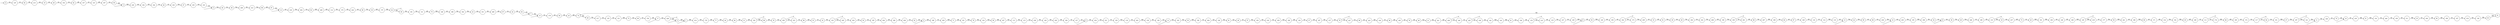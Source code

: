 digraph
{
  vcsn_context = "lat<letterset<char_letters(abc)>, letterset<char_letters(abc)>>, b"
  rankdir = LR
  edge [arrowhead = vee, arrowsize = .6]
  {
    node [shape = point, width = 0]
    I0
    I1
    I2
    I3
    I4
    I5
    I6
    I7
    I8
    I9
    I10
    I11
    I12
    I13
    I14
    I15
    I16
    I17
    F42
    F79
    F100
    F104
    F111
    F117
    F122
    F133
    F145
    F162
    F178
    F197
    F200
    F209
    F225
    F228
  }
  {
    node [shape = circle, style = rounded, width = 0.5]
    0
    1
    2
    3
    4
    5
    6
    7
    8
    9
    10
    11
    12
    13
    14
    15
    16
    17
    18
    19
    20
    21
    22
    23
    24
    25
    26
    27
    28
    29
    30
    31
    32
    33
    34
    35
    36
    37
    38
    39
    40
    41
    42
    43
    44
    45
    46
    47
    48
    49
    50
    51
    52
    53
    54
    55
    56
    57
    58
    59
    60
    61
    62
    63
    64
    65
    66
    67
    68
    69
    70
    71
    72
    73
    74
    75
    76
    77
    78
    79
    80
    81
    82
    83
    84
    85
    86
    87
    88
    89
    90
    91
    92
    93
    94
    95
    96
    97
    98
    99
    100
    101
    102
    103
    104
    105
    106
    107
    108
    109
    110
    111
    112
    113
    114
    115
    116
    117
    118
    119
    120
    121
    122
    123
    124
    125
    126
    127
    128
    129
    130
    131
    132
    133
    134
    135
    136
    137
    138
    139
    140
    141
    142
    143
    144
    145
    146
    147
    148
    149
    150
    151
    152
    153
    154
    155
    156
    157
    158
    159
    160
    161
    162
    163
    164
    165
    166
    167
    168
    169
    170
    171
    172
    173
    174
    175
    176
    177
    178
    179
    180
    181
    182
    183
    184
    185
    186
    187
    188
    189
    190
    191
    192
    193
    194
    195
    196
    197
    198
    199
    200
    201
    202
    203
    204
    205
    206
    207
    208
    209
    210
    211
    212
    213
    214
    215
    216
    217
    218
    219
    220
    221
    222
    223
    224
    225
    226
    227
    228
    229
    230
    231
    232
    233
    234
    235
    236
    237
    238
    239
    240
    241
    242
    243
    244
    245
    246
    247
    248
    249
  }
  I0 -> 0
  I1 -> 1
  I2 -> 2
  I3 -> 3
  I4 -> 4
  I5 -> 5
  I6 -> 6
  I7 -> 7
  I8 -> 8
  I9 -> 9
  I10 -> 10
  I11 -> 11
  I12 -> 12
  I13 -> 13
  I14 -> 14
  I15 -> 15
  I16 -> 16
  I17 -> 17
  0 -> 125 [label = "c|a"]
  1 -> 214 [label = "b|b"]
  2 -> 188 [label = "a|b"]
  3 -> 230 [label = "b|b"]
  4 -> 1 [label = "a|b"]
  5 -> 40 [label = "b|a"]
  6 -> 36 [label = "a|a"]
  7 -> 15 [label = "b|a"]
  8 -> 93 [label = "c|b"]
  9 -> 234 [label = "a|a"]
  10 -> 203 [label = "a|a"]
  11 -> 108 [label = "b|c"]
  12 -> 193 [label = "b|a"]
  13 -> 22 [label = "b|a"]
  14 -> 216 [label = "a|c"]
  15 -> 179 [label = "c|c"]
  16 -> 235 [label = "a|c"]
  17 -> 228 [label = "a|a"]
  18 -> 237 [label = "a|a"]
  19 -> 46 [label = "a|c"]
  20 -> 191 [label = "b|b"]
  21 -> 221 [label = "b|a"]
  22 -> 90 [label = "b|a"]
  23 -> 101 [label = "a|a"]
  24 -> 83 [label = "c|b"]
  25 -> 242 [label = "c|c"]
  26 -> 163 [label = "c|c"]
  27 -> 197 [label = "b|a"]
  28 -> 57 [label = "c|c"]
  29 -> 184 [label = "b|c"]
  30 -> 175 [label = "a|b"]
  31 -> 104 [label = "a|b"]
  32 -> 122 [label = "b|c"]
  33 -> 91 [label = "c|b"]
  34 -> 6 [label = "c|a"]
  35 -> 200 [label = "a|a"]
  36 -> 49 [label = "b|c"]
  37 -> 187 [label = "c|b"]
  38 -> 248 [label = "b|a"]
  39 -> 29 [label = "a|a"]
  40 -> 38 [label = "c|a"]
  41 -> 74 [label = "b|c"]
  42 -> F42
  42 -> 85 [label = "c|b"]
  43 -> 74 [label = "a|b"]
  44 -> 84 [label = "c|b"]
  45 -> 169 [label = "a|b"]
  46 -> 102 [label = "c|a"]
  47 -> 105 [label = "a|c"]
  48 -> 21 [label = "b|a"]
  49 -> 246 [label = "b|a"]
  50 -> 241 [label = "b|b"]
  51 -> 153 [label = "b|b"]
  52 -> 2 [label = "a|a"]
  53 -> 32 [label = "c|c"]
  54 -> 195 [label = "c|a"]
  55 -> 156 [label = "b|b"]
  56 -> 165 [label = "a|b"]
  57 -> 183 [label = "b|a"]
  58 -> 247 [label = "b|b"]
  59 -> 43 [label = "c|b"]
  60 -> 180 [label = "a|b"]
  61 -> 159 [label = "a|a"]
  62 -> 147 [label = "a|b"]
  63 -> 41 [label = "b|b"]
  64 -> 67 [label = "a|c"]
  65 -> 217 [label = "b|c"]
  66 -> 185 [label = "a|b"]
  67 -> 149 [label = "c|c"]
  68 -> 154 [label = "c|c"]
  69 -> 30 [label = "b|c"]
  70 -> 16 [label = "c|b"]
  71 -> 161 [label = "a|b"]
  72 -> 68 [label = "a|a"]
  73 -> 20 [label = "c|c"]
  74 -> 65 [label = "b|b"]
  75 -> 148 [label = "b|b"]
  76 -> 48 [label = "c|b"]
  77 -> 44 [label = "a|b"]
  78 -> 124 [label = "b|a"]
  79 -> F79
  79 -> 227 [label = "a|a"]
  80 -> 171 [label = "a|c"]
  81 -> 28 [label = "a|a"]
  82 -> 249 [label = "b|b"]
  83 -> 7 [label = "a|c"]
  84 -> 31 [label = "a|b"]
  85 -> 181 [label = "b|c"]
  86 -> 207 [label = "b|c"]
  87 -> 14 [label = "b|c"]
  88 -> 35 [label = "a|b"]
  89 -> 236 [label = "c|a"]
  90 -> 89 [label = "a|c"]
  91 -> 39 [label = "b|a"]
  92 -> 213 [label = "c|b"]
  93 -> 120 [label = "b|b"]
  94 -> 151 [label = "c|a"]
  95 -> 3 [label = "b|b"]
  96 -> 53 [label = "a|b"]
  97 -> 24 [label = "c|a"]
  98 -> 87 [label = "a|b"]
  99 -> 223 [label = "a|c"]
  100 -> F100
  100 -> 201 [label = "c|c"]
  101 -> 206 [label = "b|c"]
  102 -> 62 [label = "c|a"]
  103 -> 5 [label = "a|a"]
  104 -> F104
  104 -> 88 [label = "b|b"]
  105 -> 103 [label = "a|a"]
  106 -> 146 [label = "a|c"]
  107 -> 210 [label = "b|c"]
  108 -> 70 [label = "c|c"]
  109 -> 142 [label = "a|a"]
  110 -> 13 [label = "a|c"]
  111 -> F111
  111 -> 174 [label = "c|c"]
  112 -> 170 [label = "b|c"]
  113 -> 115 [label = "b|a"]
  114 -> 110 [label = "b|b"]
  115 -> 238 [label = "a|a"]
  116 -> 114 [label = "c|c"]
  117 -> F117
  117 -> 94 [label = "c|c"]
  118 -> 157 [label = "b|c"]
  119 -> 243 [label = "c|a"]
  120 -> 150 [label = "a|a"]
  121 -> 72 [label = "b|b"]
  122 -> F122
  122 -> 245 [label = "b|a"]
  123 -> 167 [label = "a|b"]
  124 -> 58 [label = "b|a"]
  125 -> 92 [label = "c|c"]
  126 -> 81 [label = "b|a"]
  127 -> 9 [label = "c|c"]
  128 -> 220 [label = "c|b"]
  129 -> 8 [label = "b|b"]
  130 -> 138 [label = "b|c"]
  131 -> 75 [label = "a|b"]
  132 -> 152 [label = "b|a"]
  133 -> F133
  133 -> 18 [label = "b|a"]
  134 -> 37 [label = "a|c"]
  135 -> 121 [label = "a|c"]
  136 -> 63 [label = "b|b"]
  137 -> 79 [label = "a|a"]
  138 -> 12 [label = "c|a"]
  139 -> 119 [label = "b|a"]
  140 -> 211 [label = "a|c"]
  141 -> 11 [label = "b|a"]
  142 -> 143 [label = "b|b"]
  143 -> 61 [label = "b|b"]
  144 -> 56 [label = "c|c"]
  145 -> F145
  145 -> 219 [label = "b|b"]
  146 -> 168 [label = "c|b"]
  147 -> 123 [label = "c|c"]
  148 -> 186 [label = "a|c"]
  149 -> 116 [label = "c|b"]
  150 -> 162 [label = "a|c"]
  151 -> 27 [label = "b|b"]
  152 -> 45 [label = "b|b"]
  153 -> 240 [label = "c|a"]
  154 -> 17 [label = "c|b"]
  155 -> 198 [label = "b|b"]
  156 -> 204 [label = "c|c"]
  157 -> 129 [label = "c|a"]
  158 -> 100 [label = "b|a"]
  159 -> 178 [label = "c|b"]
  160 -> 225 [label = "c|c"]
  161 -> 78 [label = "b|b"]
  162 -> F162
  162 -> 173 [label = "a|c"]
  163 -> 47 [label = "b|a"]
  164 -> 26 [label = "c|a"]
  165 -> 76 [label = "a|c"]
  166 -> 226 [label = "c|b"]
  167 -> 95 [label = "c|a"]
  168 -> 145 [label = "b|b"]
  169 -> 111 [label = "c|c"]
  170 -> 222 [label = "c|b"]
  171 -> 132 [label = "a|b"]
  172 -> 117 [label = "c|a"]
  173 -> 205 [label = "b|a"]
  174 -> 66 [label = "b|b"]
  175 -> 42 [label = "b|b"]
  176 -> 77 [label = "a|b"]
  177 -> 50 [label = "b|a"]
  178 -> F178
  178 -> 215 [label = "a|a"]
  179 -> 59 [label = "a|c"]
  180 -> 107 [label = "c|c"]
  181 -> 131 [label = "b|c"]
  182 -> 23 [label = "b|a"]
  183 -> 218 [label = "b|c"]
  184 -> 232 [label = "c|a"]
  185 -> 172 [label = "a|c"]
  186 -> 182 [label = "b|c"]
  187 -> 137 [label = "c|b"]
  188 -> 229 [label = "c|c"]
  189 -> 133 [label = "c|b"]
  190 -> 134 [label = "a|b"]
  191 -> 106 [label = "b|b"]
  192 -> 164 [label = "c|b"]
  193 -> 55 [label = "b|c"]
  194 -> 127 [label = "c|c"]
  195 -> 244 [label = "a|a"]
  196 -> 80 [label = "b|b"]
  197 -> F197
  197 -> 141 [label = "b|a"]
  198 -> 34 [label = "b|c"]
  199 -> 64 [label = "a|a"]
  200 -> F200
  200 -> 233 [label = "c|b"]
  201 -> 86 [label = "c|b"]
  202 -> 82 [label = "c|a"]
  203 -> 155 [label = "b|a"]
  204 -> 126 [label = "a|a"]
  205 -> 33 [label = "c|c"]
  206 -> 97 [label = "a|b"]
  207 -> 199 [label = "b|b"]
  208 -> 158 [label = "c|b"]
  209 -> F209
  209 -> 160 [label = "c|a"]
  210 -> 136 [label = "b|c"]
  211 -> 25 [label = "b|b"]
  212 -> 98 [label = "b|a"]
  213 -> 19 [label = "a|a"]
  214 -> 176 [label = "c|b"]
  215 -> 118 [label = "c|b"]
  216 -> 202 [label = "b|a"]
  217 -> 135 [label = "c|a"]
  218 -> 239 [label = "c|a"]
  219 -> 177 [label = "c|c"]
  220 -> 194 [label = "c|b"]
  221 -> 209 [label = "a|b"]
  222 -> 69 [label = "a|c"]
  223 -> 144 [label = "a|b"]
  224 -> 54 [label = "a|a"]
  225 -> F225
  225 -> 109 [label = "a|c"]
  226 -> 52 [label = "c|a"]
  227 -> 99 [label = "c|a"]
  228 -> F228
  228 -> 4 [label = "c|b"]
  229 -> 71 [label = "b|b"]
  230 -> 192 [label = "a|a"]
  231 -> 139 [label = "c|c"]
  232 -> 208 [label = "b|c"]
  233 -> 96 [label = "c|c"]
  234 -> 231 [label = "a|a"]
  235 -> 51 [label = "b|b"]
  236 -> 10 [label = "b|a"]
  237 -> 73 [label = "a|b"]
  238 -> 128 [label = "b|c"]
  239 -> 190 [label = "b|a"]
  240 -> 140 [label = "a|c"]
  241 -> 196 [label = "a|c"]
  242 -> 60 [label = "c|b"]
  243 -> 130 [label = "b|b"]
  244 -> 166 [label = "c|b"]
  245 -> 224 [label = "c|a"]
  246 -> 189 [label = "c|c"]
  247 -> 113 [label = "b|c"]
  248 -> 212 [label = "b|c"]
  249 -> 112 [label = "a|b"]
}
